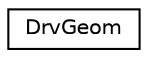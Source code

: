 digraph "Graphical Class Hierarchy"
{
 // LATEX_PDF_SIZE
  edge [fontname="Helvetica",fontsize="10",labelfontname="Helvetica",labelfontsize="10"];
  node [fontname="Helvetica",fontsize="10",shape=record];
  rankdir="LR";
  Node0 [label="DrvGeom",height=0.2,width=0.4,color="black", fillcolor="white", style="filled",URL="$structDrvGeom.html",tooltip=" "];
}
